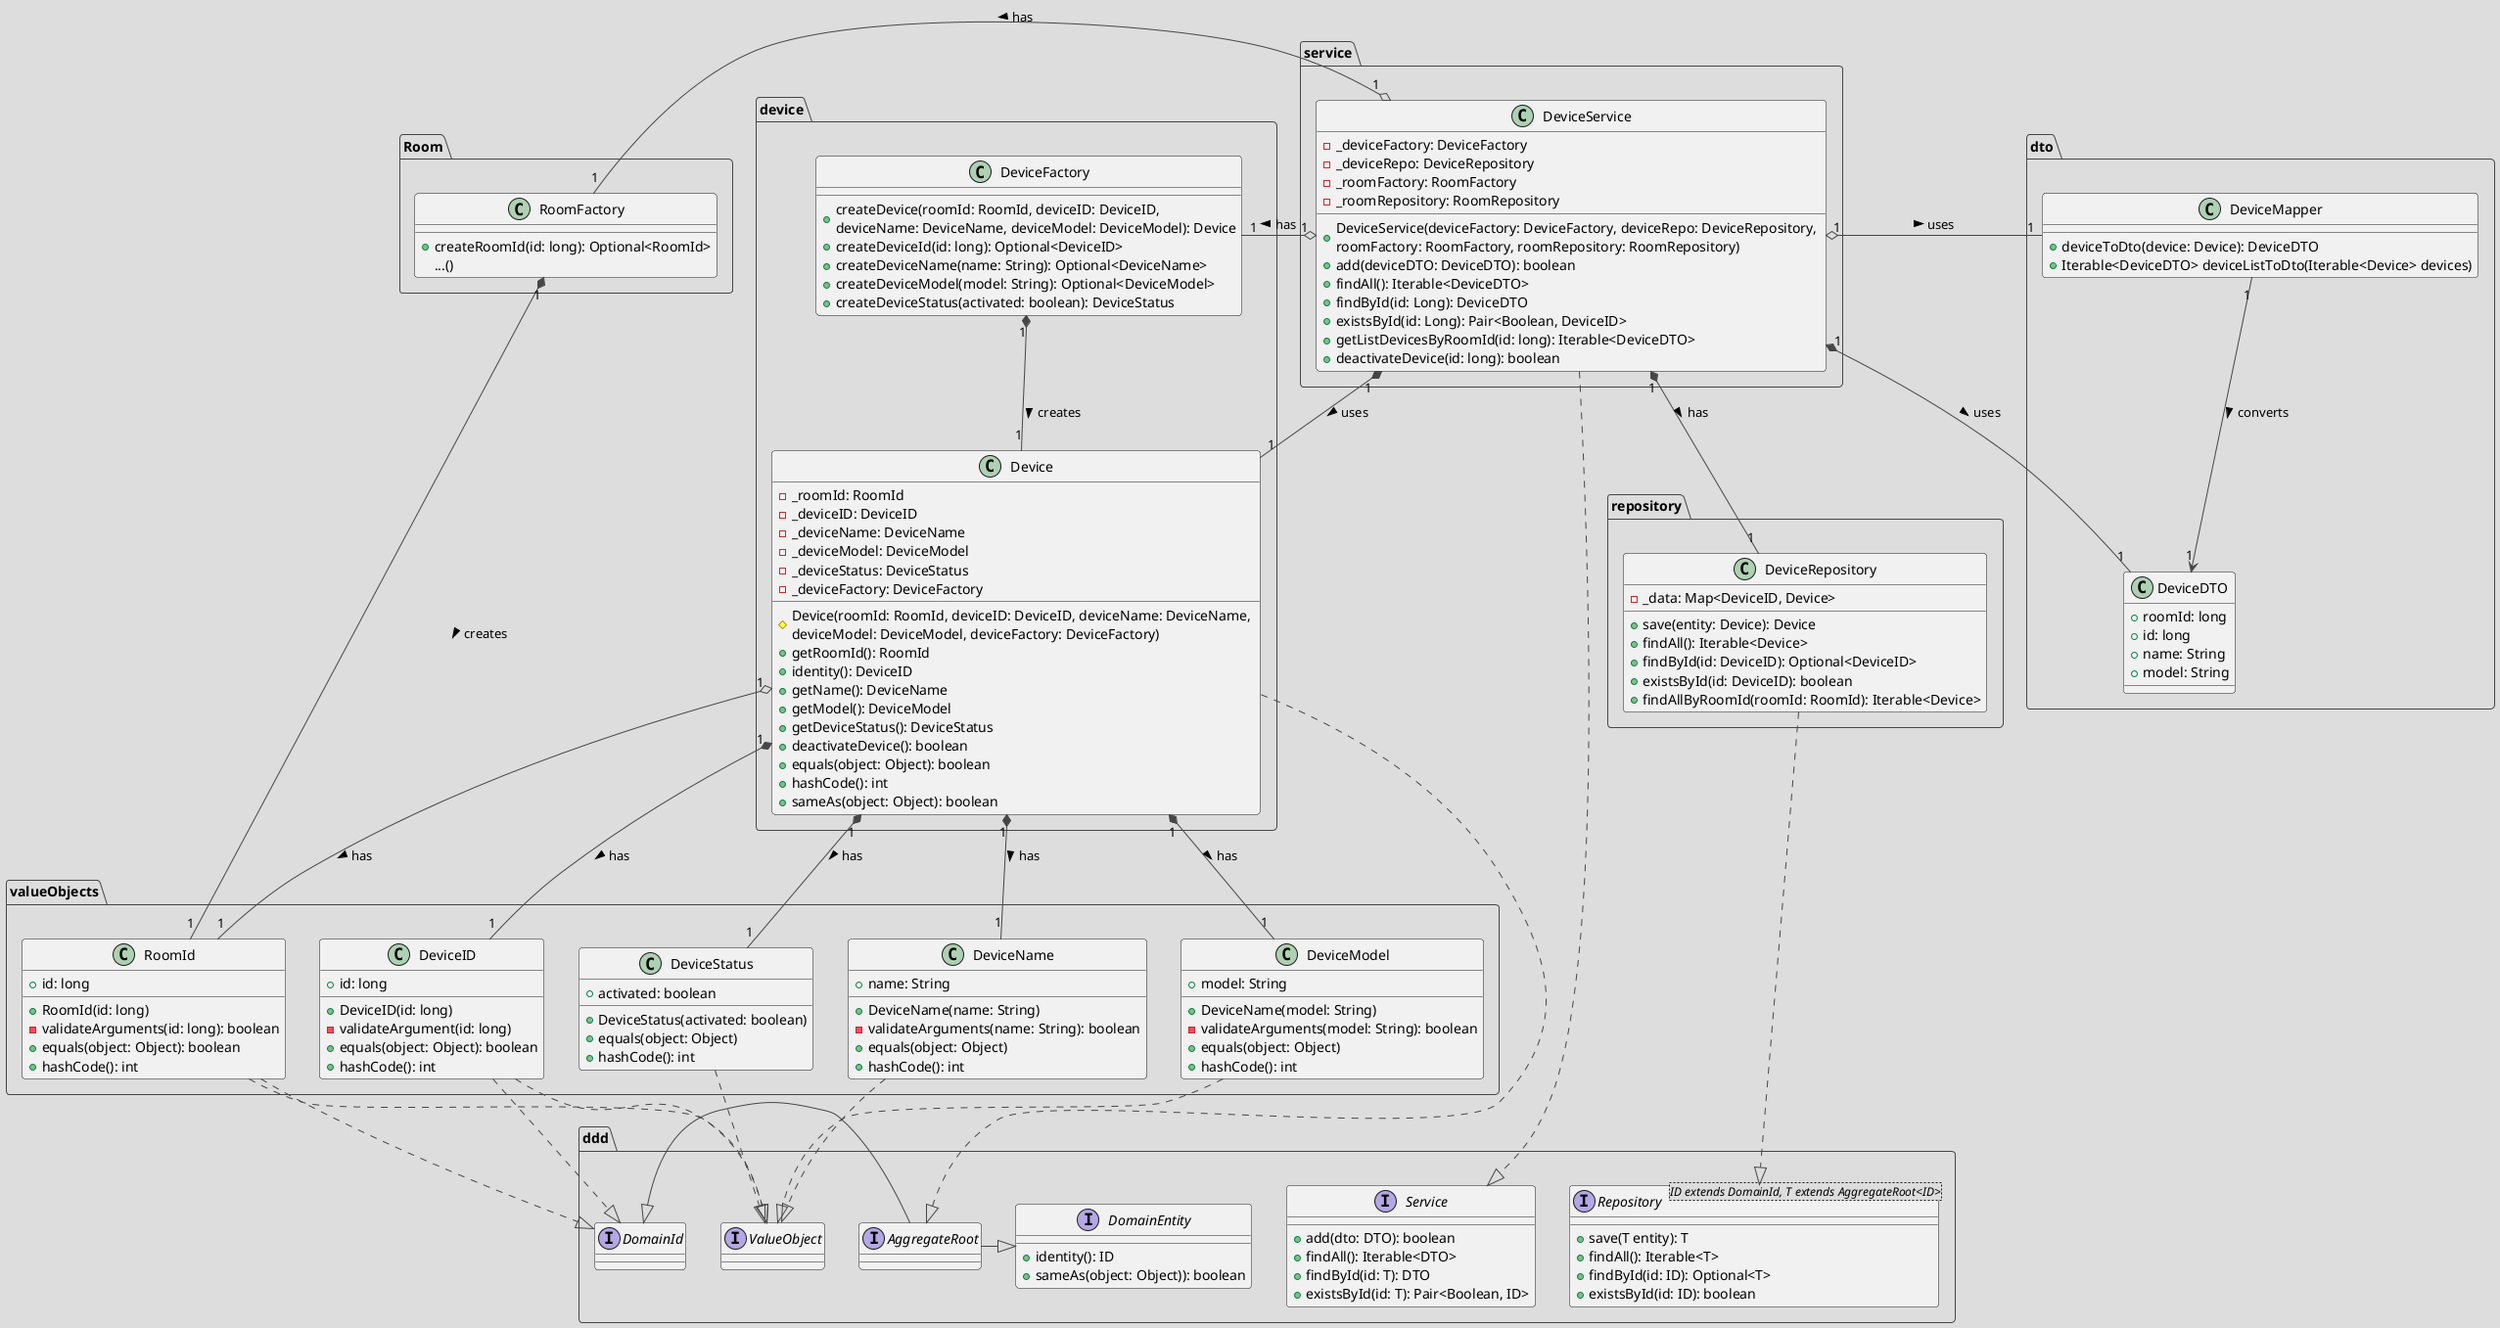 @startuml
!theme toy

package service {
    class DeviceService {
        - _deviceFactory: DeviceFactory
        - _deviceRepo: DeviceRepository
        - _roomFactory: RoomFactory
        - _roomRepository: RoomRepository
        + DeviceService(deviceFactory: DeviceFactory, deviceRepo: DeviceRepository, \nroomFactory: RoomFactory, roomRepository: RoomRepository)
        + add(deviceDTO: DeviceDTO): boolean
        + findAll(): Iterable<DeviceDTO>
        + findById(id: Long): DeviceDTO
        + existsById(id: Long): Pair<Boolean, DeviceID>
        + getListDevicesByRoomId(id: long): Iterable<DeviceDTO>
        + deactivateDevice(id: long): boolean
    }
}

package repository {
    class DeviceRepository {
        - _data: Map<DeviceID, Device>
        + save(entity: Device): Device
        + findAll(): Iterable<Device>
        + findById(id: DeviceID): Optional<DeviceID>
        + existsById(id: DeviceID): boolean
        + findAllByRoomId(roomId: RoomId): Iterable<Device>
    }
}

package Room {
    class RoomFactory {
        + createRoomId(id: long): Optional<RoomId>
        ...()
    }
}

package device {
    class Device {
        - _roomId: RoomId
        - _deviceID: DeviceID
        - _deviceName: DeviceName
        - _deviceModel: DeviceModel
        - _deviceStatus: DeviceStatus
        - _deviceFactory: DeviceFactory
        # Device(roomId: RoomId, deviceID: DeviceID, deviceName: DeviceName, \ndeviceModel: DeviceModel, deviceFactory: DeviceFactory)
        + getRoomId(): RoomId
        + identity(): DeviceID
        + getName(): DeviceName
        + getModel(): DeviceModel
        + getDeviceStatus(): DeviceStatus
        + deactivateDevice(): boolean
        + equals(object: Object): boolean
        + hashCode(): int
        + sameAs(object: Object): boolean
    }

    class DeviceFactory {
        + createDevice(roomId: RoomId, deviceID: DeviceID, \ndeviceName: DeviceName, deviceModel: DeviceModel): Device
        + createDeviceId(id: long): Optional<DeviceID>
        + createDeviceName(name: String): Optional<DeviceName>
        + createDeviceModel(model: String): Optional<DeviceModel>
        + createDeviceStatus(activated: boolean): DeviceStatus
    }
}

package valueObjects {
    class DeviceID {
        + id: long
        + DeviceID(id: long)
        - validateArgument(id: long)
        + equals(object: Object): boolean
        + hashCode(): int
    }

    class DeviceName {
        + name: String
        + DeviceName(name: String)
        - validateArguments(name: String): boolean
        + equals(object: Object)
        + hashCode(): int
    }

    class DeviceModel {
            + model: String
            + DeviceName(model: String)
            - validateArguments(model: String): boolean
            + equals(object: Object)
            + hashCode(): int
    }

    class DeviceStatus {
            + activated: boolean
            + DeviceStatus(activated: boolean)
            + equals(object: Object)
            + hashCode(): int
    }

    class RoomId {
        + id: long
        + RoomId(id: long)
        - validateArguments(id: long): boolean
        + equals(object: Object): boolean
        + hashCode(): int
    }
}

package dto {
    class DeviceDTO {
        + roomId: long
        + id: long
        + name: String
        + model: String
    }

    class DeviceMapper {
       + deviceToDto(device: Device): DeviceDTO
       + Iterable<DeviceDTO> deviceListToDto(Iterable<Device> devices)
    }
}

package ddd {
    interface AggregateRoot
    interface DomainEntity {
        + identity(): ID
        + sameAs(object: Object)): boolean
    }
    interface DomainId
    interface Repository <ID extends DomainId, T extends AggregateRoot<ID>> {
        + save(T entity): T
        + findAll(): Iterable<T>
        + findById(id: ID): Optional<T>
        + existsById(id: ID): boolean
    }
    interface Service {
        + add(dto: DTO): boolean
        + findAll(): Iterable<DTO>
        + findById(id: T): DTO
        + existsById(id: T): Pair<Boolean, ID>
    }
    interface ValueObject
}

DeviceService "1" *-right- "1" DeviceRepository: has >
DeviceService "1" o-right- "1" DeviceFactory: has >
DeviceService "1" o-left- "1" RoomFactory: has >
DeviceService "1" *-down- "1" DeviceDTO: uses >
DeviceService "1" *-down- "1" Device: uses >
DeviceFactory "1" *-down- "1" Device: creates >
RoomFactory "1" *-down- "1" RoomId: creates >
Device "1" *-down- "1" DeviceID: has >
Device "1" *-down- "1" DeviceName: has >
Device "1" *-down- "1" DeviceModel: has >
Device "1" *-down- "1" DeviceStatus: has >
Device "1" o-down- "1" RoomId: has >
DeviceID -down.|> ValueObject
DeviceID -down.|> DomainId
RoomId -down.|> DomainId
DeviceName -down.|> ValueObject
DeviceModel -down.|> ValueObject
DeviceStatus -down.|> ValueObject
RoomId -down.|> ValueObject
Device -up..|> AggregateRoot
AggregateRoot -down|> DomainEntity
AggregateRoot -down|> DomainId
DeviceRepository -down..|> Repository
DeviceService -down..|> Service
DeviceMapper "1" -down-> "1" DeviceDTO: converts >
DeviceService "1" o- "1" DeviceMapper: uses >




@enduml